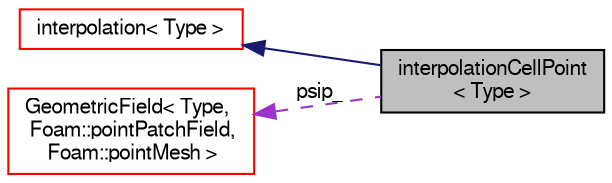 digraph "interpolationCellPoint&lt; Type &gt;"
{
  bgcolor="transparent";
  edge [fontname="FreeSans",fontsize="10",labelfontname="FreeSans",labelfontsize="10"];
  node [fontname="FreeSans",fontsize="10",shape=record];
  rankdir="LR";
  Node5 [label="interpolationCellPoint\l\< Type \>",height=0.2,width=0.4,color="black", fillcolor="grey75", style="filled", fontcolor="black"];
  Node6 -> Node5 [dir="back",color="midnightblue",fontsize="10",style="solid",fontname="FreeSans"];
  Node6 [label="interpolation\< Type \>",height=0.2,width=0.4,color="red",URL="$a22158.html",tooltip="Abstract base class for interpolation. "];
  Node34 -> Node5 [dir="back",color="darkorchid3",fontsize="10",style="dashed",label=" psip_" ,fontname="FreeSans"];
  Node34 [label="GeometricField\< Type,\l Foam::pointPatchField,\l Foam::pointMesh \>",height=0.2,width=0.4,color="red",URL="$a22434.html"];
}
